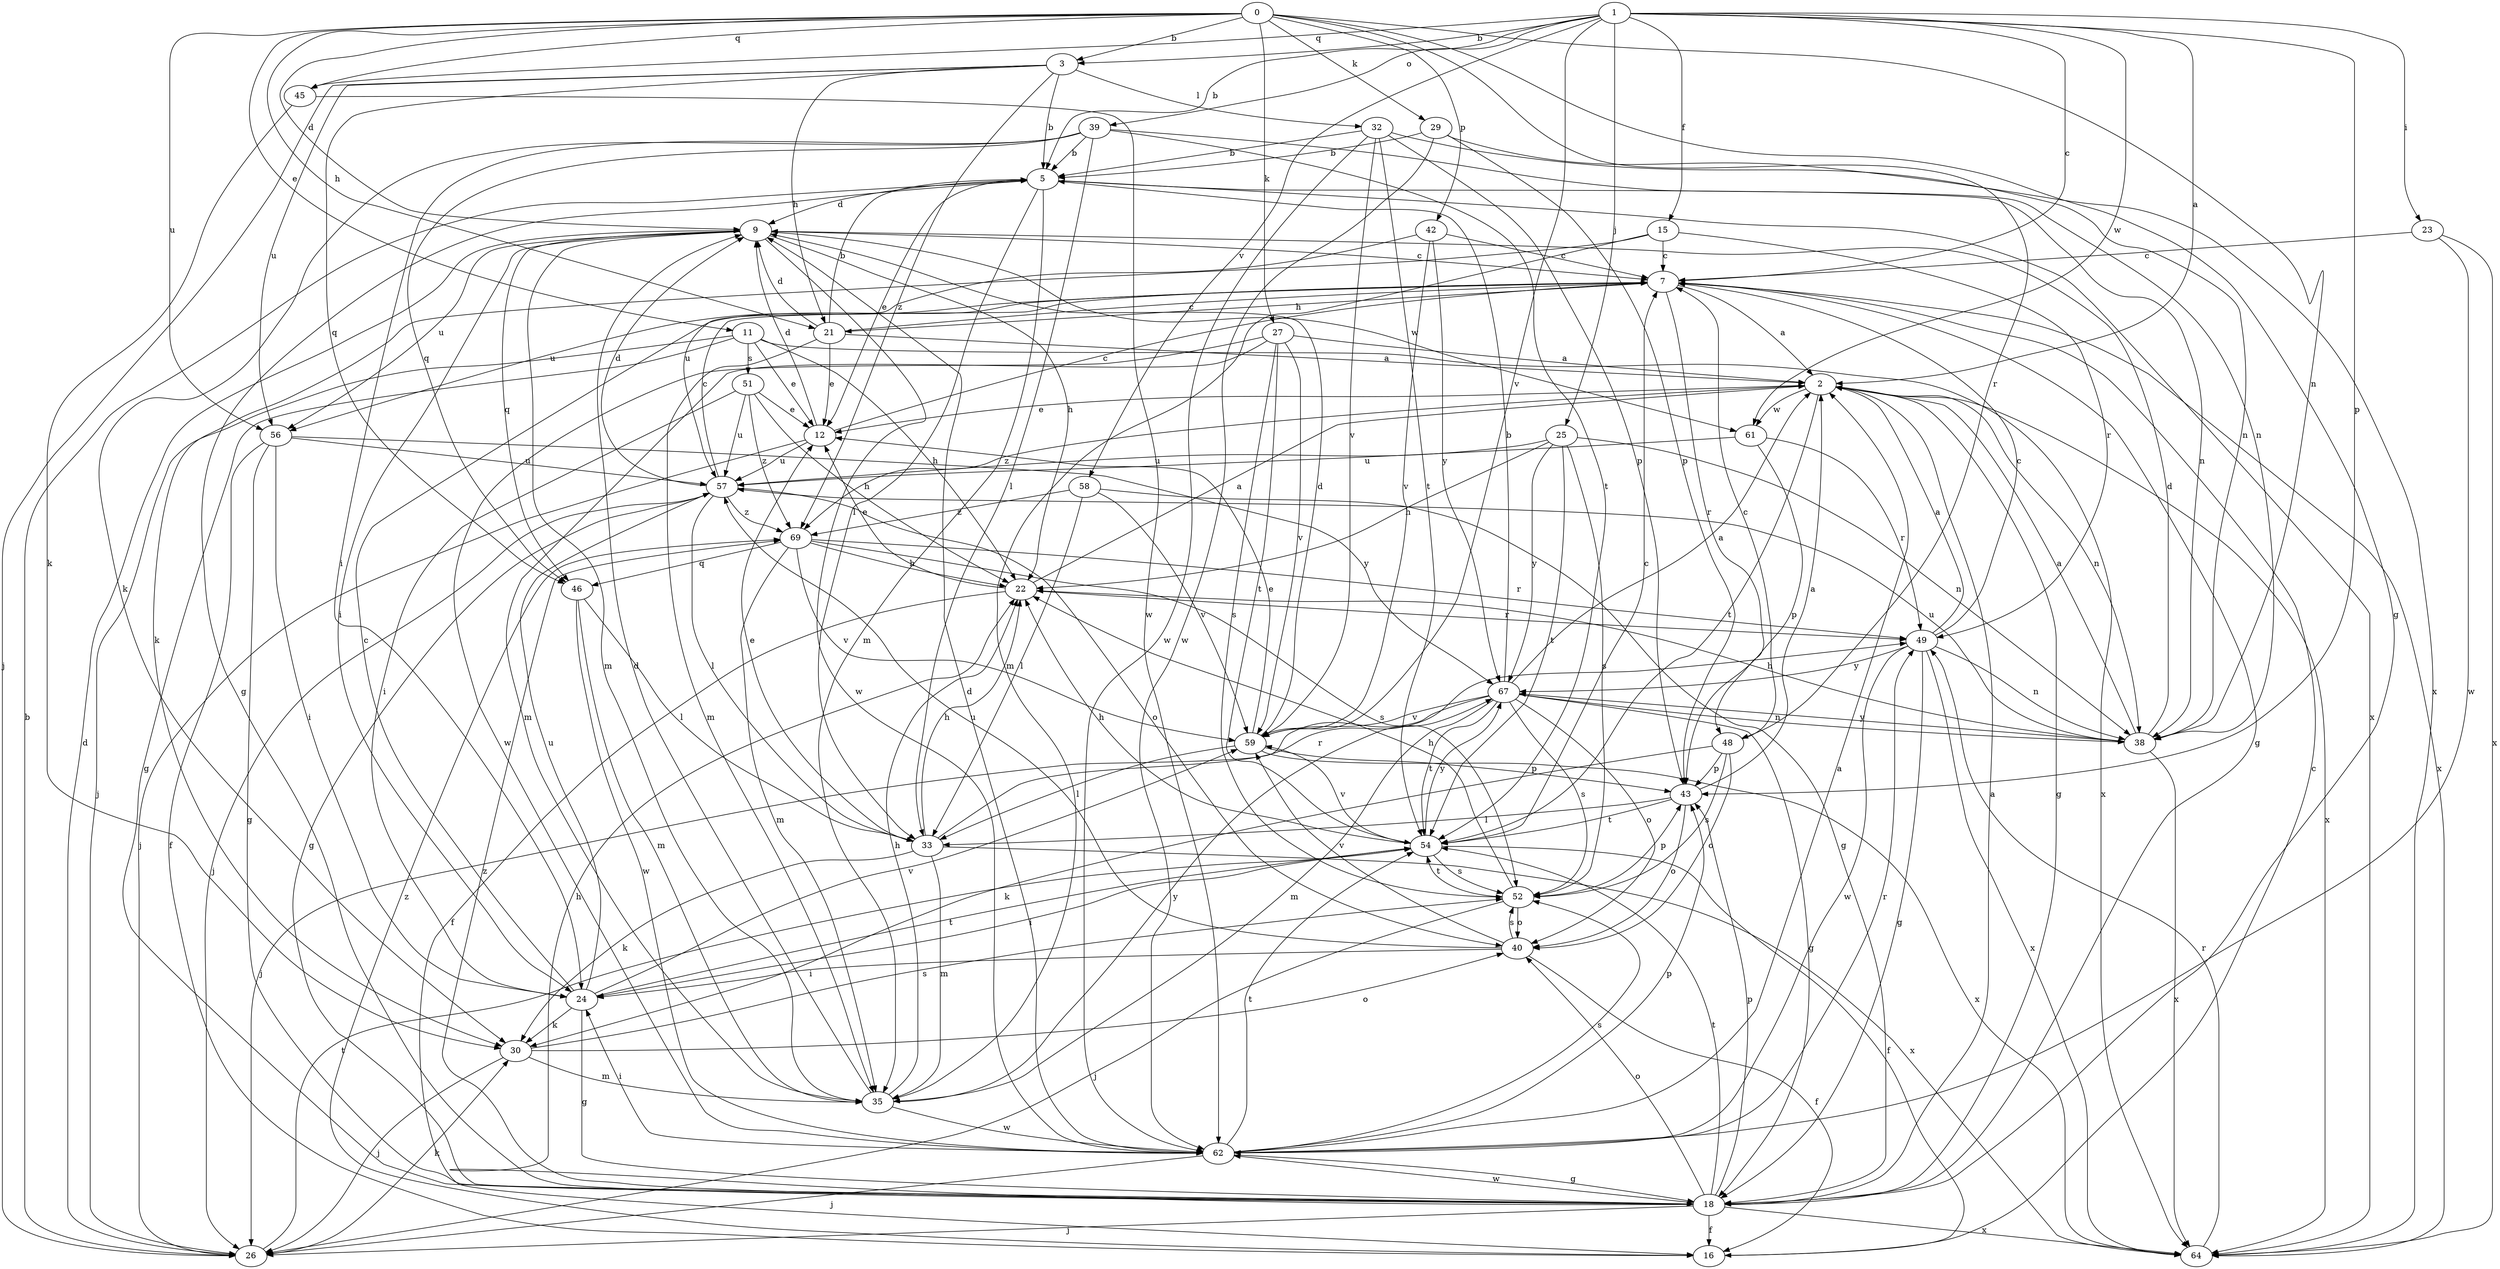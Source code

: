 strict digraph  {
0;
1;
2;
3;
5;
7;
9;
11;
12;
15;
16;
18;
21;
22;
23;
24;
25;
26;
27;
29;
30;
32;
33;
35;
38;
39;
40;
42;
43;
45;
46;
48;
49;
51;
52;
54;
56;
57;
58;
59;
61;
62;
64;
67;
69;
0 -> 3  [label=b];
0 -> 9  [label=d];
0 -> 11  [label=e];
0 -> 18  [label=g];
0 -> 21  [label=h];
0 -> 27  [label=k];
0 -> 29  [label=k];
0 -> 38  [label=n];
0 -> 42  [label=p];
0 -> 45  [label=q];
0 -> 48  [label=r];
0 -> 56  [label=u];
1 -> 2  [label=a];
1 -> 3  [label=b];
1 -> 5  [label=b];
1 -> 7  [label=c];
1 -> 15  [label=f];
1 -> 23  [label=i];
1 -> 25  [label=j];
1 -> 39  [label=o];
1 -> 43  [label=p];
1 -> 45  [label=q];
1 -> 58  [label=v];
1 -> 59  [label=v];
1 -> 61  [label=w];
2 -> 12  [label=e];
2 -> 18  [label=g];
2 -> 38  [label=n];
2 -> 54  [label=t];
2 -> 61  [label=w];
2 -> 64  [label=x];
2 -> 69  [label=z];
3 -> 5  [label=b];
3 -> 21  [label=h];
3 -> 26  [label=j];
3 -> 32  [label=l];
3 -> 46  [label=q];
3 -> 56  [label=u];
3 -> 69  [label=z];
5 -> 9  [label=d];
5 -> 12  [label=e];
5 -> 18  [label=g];
5 -> 33  [label=l];
5 -> 35  [label=m];
5 -> 38  [label=n];
5 -> 64  [label=x];
7 -> 2  [label=a];
7 -> 18  [label=g];
7 -> 21  [label=h];
7 -> 48  [label=r];
7 -> 56  [label=u];
7 -> 64  [label=x];
9 -> 7  [label=c];
9 -> 22  [label=h];
9 -> 24  [label=i];
9 -> 35  [label=m];
9 -> 46  [label=q];
9 -> 56  [label=u];
9 -> 61  [label=w];
9 -> 62  [label=w];
11 -> 12  [label=e];
11 -> 18  [label=g];
11 -> 22  [label=h];
11 -> 26  [label=j];
11 -> 51  [label=s];
11 -> 64  [label=x];
12 -> 7  [label=c];
12 -> 9  [label=d];
12 -> 26  [label=j];
12 -> 57  [label=u];
15 -> 7  [label=c];
15 -> 30  [label=k];
15 -> 35  [label=m];
15 -> 49  [label=r];
16 -> 7  [label=c];
16 -> 69  [label=z];
18 -> 2  [label=a];
18 -> 16  [label=f];
18 -> 22  [label=h];
18 -> 26  [label=j];
18 -> 40  [label=o];
18 -> 43  [label=p];
18 -> 54  [label=t];
18 -> 62  [label=w];
18 -> 64  [label=x];
18 -> 69  [label=z];
21 -> 2  [label=a];
21 -> 5  [label=b];
21 -> 7  [label=c];
21 -> 9  [label=d];
21 -> 12  [label=e];
21 -> 35  [label=m];
22 -> 2  [label=a];
22 -> 12  [label=e];
22 -> 16  [label=f];
22 -> 49  [label=r];
23 -> 7  [label=c];
23 -> 62  [label=w];
23 -> 64  [label=x];
24 -> 7  [label=c];
24 -> 18  [label=g];
24 -> 30  [label=k];
24 -> 54  [label=t];
24 -> 57  [label=u];
24 -> 59  [label=v];
25 -> 22  [label=h];
25 -> 38  [label=n];
25 -> 52  [label=s];
25 -> 54  [label=t];
25 -> 57  [label=u];
25 -> 67  [label=y];
26 -> 5  [label=b];
26 -> 9  [label=d];
26 -> 30  [label=k];
26 -> 54  [label=t];
27 -> 2  [label=a];
27 -> 35  [label=m];
27 -> 52  [label=s];
27 -> 54  [label=t];
27 -> 59  [label=v];
27 -> 62  [label=w];
29 -> 5  [label=b];
29 -> 43  [label=p];
29 -> 62  [label=w];
29 -> 64  [label=x];
30 -> 26  [label=j];
30 -> 35  [label=m];
30 -> 40  [label=o];
30 -> 52  [label=s];
32 -> 5  [label=b];
32 -> 38  [label=n];
32 -> 43  [label=p];
32 -> 54  [label=t];
32 -> 59  [label=v];
32 -> 62  [label=w];
33 -> 12  [label=e];
33 -> 22  [label=h];
33 -> 30  [label=k];
33 -> 35  [label=m];
33 -> 49  [label=r];
33 -> 64  [label=x];
35 -> 9  [label=d];
35 -> 22  [label=h];
35 -> 62  [label=w];
35 -> 67  [label=y];
38 -> 2  [label=a];
38 -> 9  [label=d];
38 -> 22  [label=h];
38 -> 57  [label=u];
38 -> 64  [label=x];
38 -> 67  [label=y];
39 -> 5  [label=b];
39 -> 24  [label=i];
39 -> 30  [label=k];
39 -> 33  [label=l];
39 -> 38  [label=n];
39 -> 46  [label=q];
39 -> 54  [label=t];
40 -> 16  [label=f];
40 -> 24  [label=i];
40 -> 52  [label=s];
40 -> 57  [label=u];
40 -> 59  [label=v];
42 -> 7  [label=c];
42 -> 57  [label=u];
42 -> 59  [label=v];
42 -> 67  [label=y];
43 -> 2  [label=a];
43 -> 33  [label=l];
43 -> 40  [label=o];
43 -> 54  [label=t];
45 -> 30  [label=k];
45 -> 62  [label=w];
46 -> 33  [label=l];
46 -> 35  [label=m];
46 -> 62  [label=w];
48 -> 7  [label=c];
48 -> 30  [label=k];
48 -> 40  [label=o];
48 -> 43  [label=p];
48 -> 52  [label=s];
49 -> 2  [label=a];
49 -> 7  [label=c];
49 -> 18  [label=g];
49 -> 38  [label=n];
49 -> 62  [label=w];
49 -> 64  [label=x];
49 -> 67  [label=y];
51 -> 12  [label=e];
51 -> 22  [label=h];
51 -> 24  [label=i];
51 -> 57  [label=u];
51 -> 69  [label=z];
52 -> 22  [label=h];
52 -> 26  [label=j];
52 -> 40  [label=o];
52 -> 43  [label=p];
52 -> 54  [label=t];
54 -> 7  [label=c];
54 -> 16  [label=f];
54 -> 22  [label=h];
54 -> 24  [label=i];
54 -> 52  [label=s];
54 -> 59  [label=v];
54 -> 67  [label=y];
56 -> 16  [label=f];
56 -> 18  [label=g];
56 -> 24  [label=i];
56 -> 57  [label=u];
56 -> 67  [label=y];
57 -> 7  [label=c];
57 -> 9  [label=d];
57 -> 18  [label=g];
57 -> 26  [label=j];
57 -> 33  [label=l];
57 -> 40  [label=o];
57 -> 69  [label=z];
58 -> 18  [label=g];
58 -> 33  [label=l];
58 -> 59  [label=v];
58 -> 69  [label=z];
59 -> 9  [label=d];
59 -> 12  [label=e];
59 -> 33  [label=l];
59 -> 43  [label=p];
59 -> 64  [label=x];
61 -> 43  [label=p];
61 -> 49  [label=r];
61 -> 57  [label=u];
62 -> 2  [label=a];
62 -> 9  [label=d];
62 -> 18  [label=g];
62 -> 24  [label=i];
62 -> 26  [label=j];
62 -> 43  [label=p];
62 -> 49  [label=r];
62 -> 52  [label=s];
62 -> 54  [label=t];
64 -> 49  [label=r];
67 -> 2  [label=a];
67 -> 5  [label=b];
67 -> 18  [label=g];
67 -> 26  [label=j];
67 -> 35  [label=m];
67 -> 38  [label=n];
67 -> 40  [label=o];
67 -> 52  [label=s];
67 -> 54  [label=t];
67 -> 59  [label=v];
69 -> 22  [label=h];
69 -> 35  [label=m];
69 -> 46  [label=q];
69 -> 49  [label=r];
69 -> 52  [label=s];
69 -> 59  [label=v];
}
